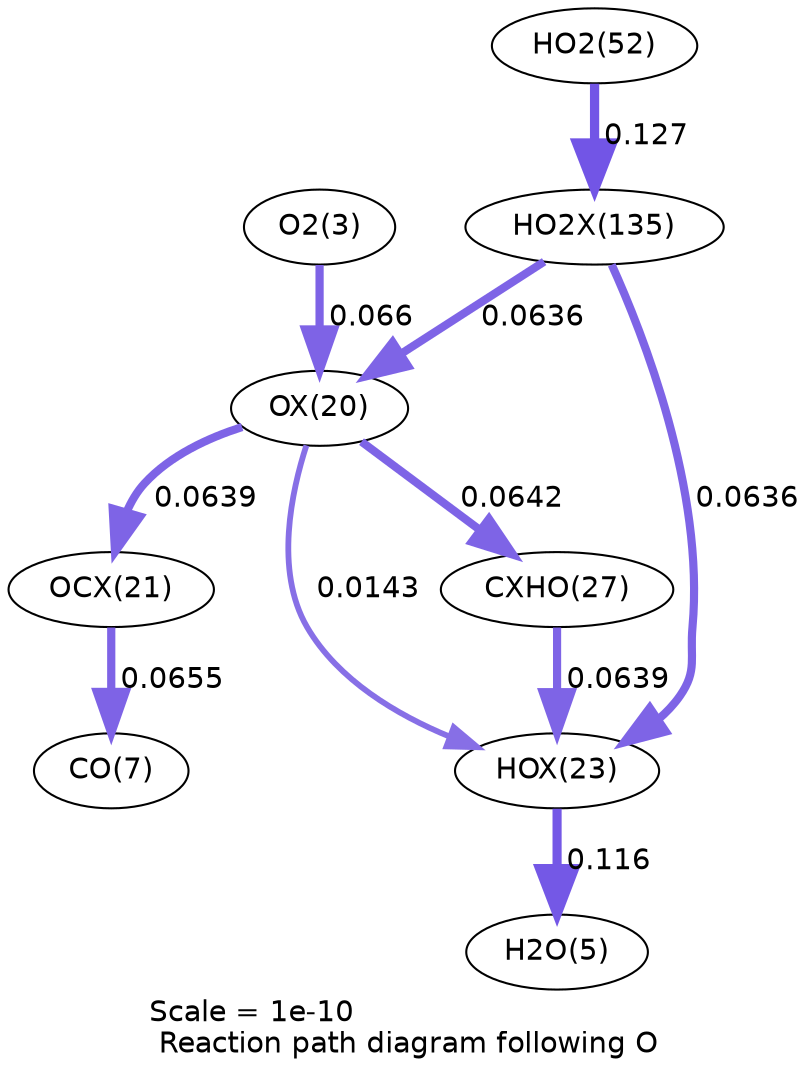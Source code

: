 digraph reaction_paths {
center=1;
s5 -> s24[fontname="Helvetica", penwidth=3.95, arrowsize=1.97, color="0.7, 0.566, 0.9"
, label=" 0.066"];
s24 -> s27[fontname="Helvetica", penwidth=2.79, arrowsize=1.4, color="0.7, 0.514, 0.9"
, label=" 0.0143"];
s24 -> s29[fontname="Helvetica", penwidth=3.93, arrowsize=1.96, color="0.7, 0.564, 0.9"
, label=" 0.0642"];
s24 -> s25[fontname="Helvetica", penwidth=3.92, arrowsize=1.96, color="0.7, 0.564, 0.9"
, label=" 0.0639"];
s39 -> s24[fontname="Helvetica", penwidth=3.92, arrowsize=1.96, color="0.7, 0.564, 0.9"
, label=" 0.0636"];
s27 -> s7[fontname="Helvetica", penwidth=4.38, arrowsize=2.19, color="0.7, 0.616, 0.9"
, label=" 0.116"];
s29 -> s27[fontname="Helvetica", penwidth=3.92, arrowsize=1.96, color="0.7, 0.564, 0.9"
, label=" 0.0639"];
s39 -> s27[fontname="Helvetica", penwidth=3.92, arrowsize=1.96, color="0.7, 0.564, 0.9"
, label=" 0.0636"];
s25 -> s9[fontname="Helvetica", penwidth=3.94, arrowsize=1.97, color="0.7, 0.566, 0.9"
, label=" 0.0655"];
s21 -> s39[fontname="Helvetica", penwidth=4.44, arrowsize=2.22, color="0.7, 0.627, 0.9"
, label=" 0.127"];
s5 [ fontname="Helvetica", label="O2(3)"];
s7 [ fontname="Helvetica", label="H2O(5)"];
s9 [ fontname="Helvetica", label="CO(7)"];
s21 [ fontname="Helvetica", label="HO2(52)"];
s24 [ fontname="Helvetica", label="OX(20)"];
s25 [ fontname="Helvetica", label="OCX(21)"];
s27 [ fontname="Helvetica", label="HOX(23)"];
s29 [ fontname="Helvetica", label="CXHO(27)"];
s39 [ fontname="Helvetica", label="HO2X(135)"];
 label = "Scale = 1e-10\l Reaction path diagram following O";
 fontname = "Helvetica";
}
